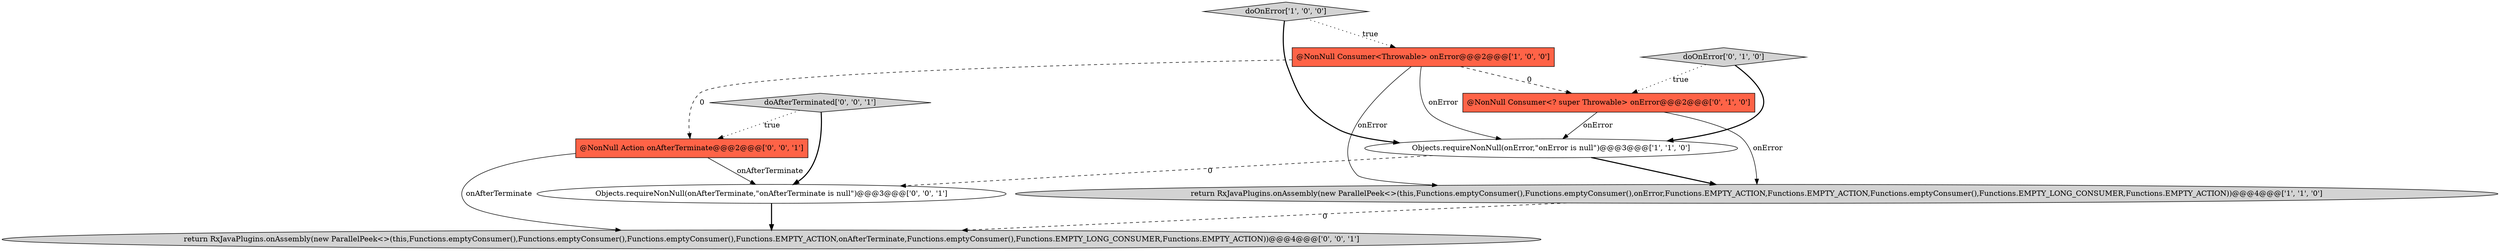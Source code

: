 digraph {
2 [style = filled, label = "Objects.requireNonNull(onError,\"onError is null\")@@@3@@@['1', '1', '0']", fillcolor = white, shape = ellipse image = "AAA0AAABBB1BBB"];
0 [style = filled, label = "@NonNull Consumer<Throwable> onError@@@2@@@['1', '0', '0']", fillcolor = tomato, shape = box image = "AAA1AAABBB1BBB"];
8 [style = filled, label = "@NonNull Action onAfterTerminate@@@2@@@['0', '0', '1']", fillcolor = tomato, shape = box image = "AAA0AAABBB3BBB"];
6 [style = filled, label = "doAfterTerminated['0', '0', '1']", fillcolor = lightgray, shape = diamond image = "AAA0AAABBB3BBB"];
7 [style = filled, label = "Objects.requireNonNull(onAfterTerminate,\"onAfterTerminate is null\")@@@3@@@['0', '0', '1']", fillcolor = white, shape = ellipse image = "AAA0AAABBB3BBB"];
9 [style = filled, label = "return RxJavaPlugins.onAssembly(new ParallelPeek<>(this,Functions.emptyConsumer(),Functions.emptyConsumer(),Functions.emptyConsumer(),Functions.EMPTY_ACTION,onAfterTerminate,Functions.emptyConsumer(),Functions.EMPTY_LONG_CONSUMER,Functions.EMPTY_ACTION))@@@4@@@['0', '0', '1']", fillcolor = lightgray, shape = ellipse image = "AAA0AAABBB3BBB"];
3 [style = filled, label = "return RxJavaPlugins.onAssembly(new ParallelPeek<>(this,Functions.emptyConsumer(),Functions.emptyConsumer(),onError,Functions.EMPTY_ACTION,Functions.EMPTY_ACTION,Functions.emptyConsumer(),Functions.EMPTY_LONG_CONSUMER,Functions.EMPTY_ACTION))@@@4@@@['1', '1', '0']", fillcolor = lightgray, shape = ellipse image = "AAA0AAABBB1BBB"];
4 [style = filled, label = "doOnError['0', '1', '0']", fillcolor = lightgray, shape = diamond image = "AAA0AAABBB2BBB"];
5 [style = filled, label = "@NonNull Consumer<? super Throwable> onError@@@2@@@['0', '1', '0']", fillcolor = tomato, shape = box image = "AAA1AAABBB2BBB"];
1 [style = filled, label = "doOnError['1', '0', '0']", fillcolor = lightgray, shape = diamond image = "AAA0AAABBB1BBB"];
8->7 [style = solid, label="onAfterTerminate"];
7->9 [style = bold, label=""];
4->5 [style = dotted, label="true"];
5->2 [style = solid, label="onError"];
0->8 [style = dashed, label="0"];
1->2 [style = bold, label=""];
1->0 [style = dotted, label="true"];
8->9 [style = solid, label="onAfterTerminate"];
5->3 [style = solid, label="onError"];
4->2 [style = bold, label=""];
6->7 [style = bold, label=""];
0->5 [style = dashed, label="0"];
2->7 [style = dashed, label="0"];
3->9 [style = dashed, label="0"];
6->8 [style = dotted, label="true"];
0->2 [style = solid, label="onError"];
2->3 [style = bold, label=""];
0->3 [style = solid, label="onError"];
}
